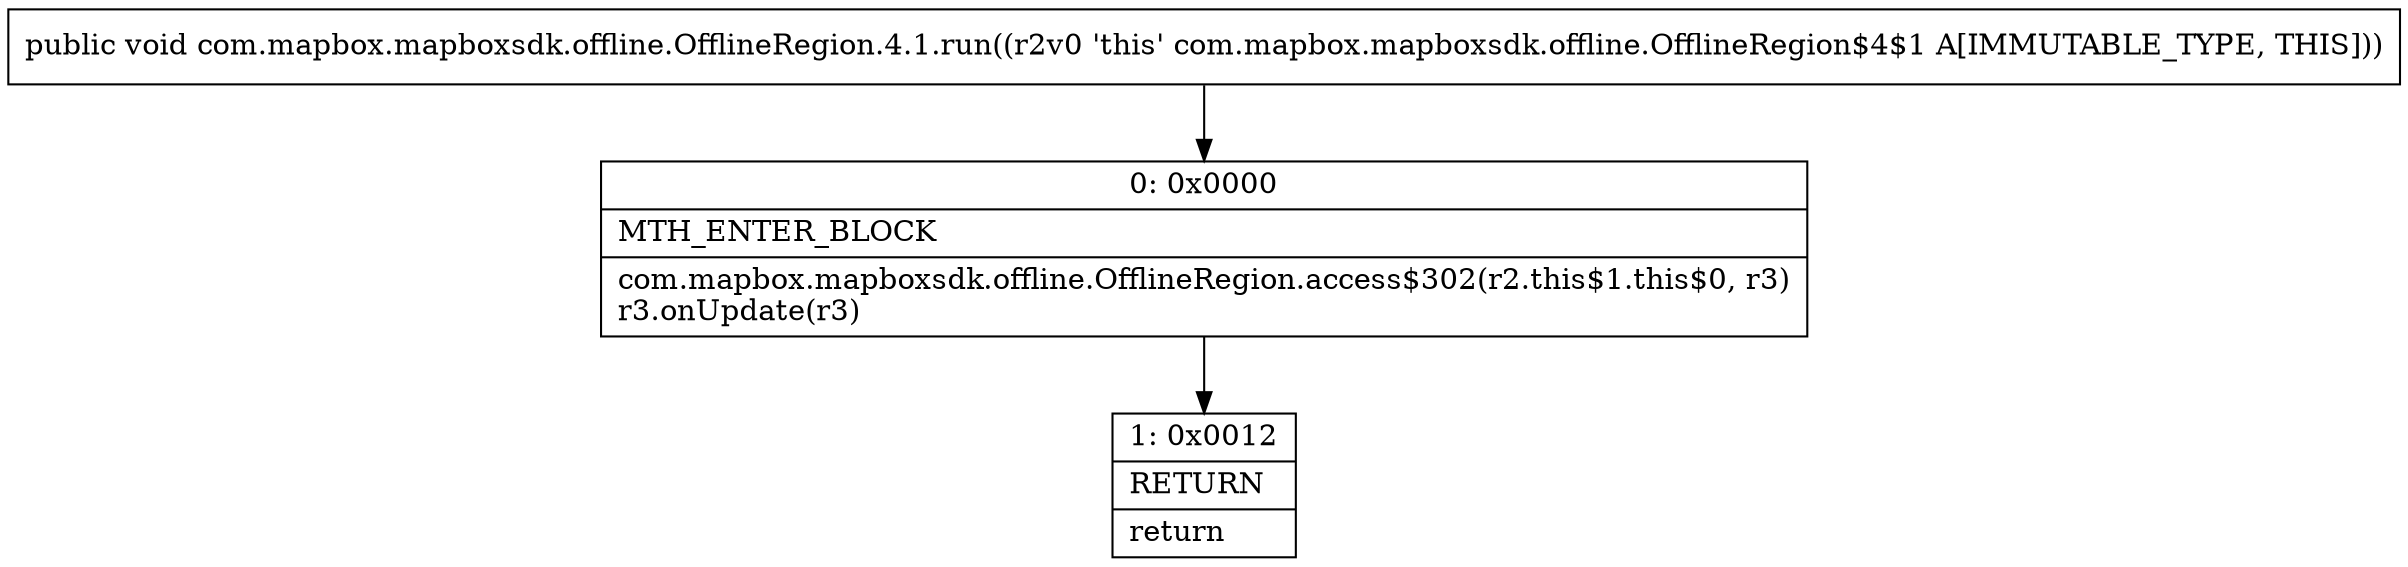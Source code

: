 digraph "CFG forcom.mapbox.mapboxsdk.offline.OfflineRegion.4.1.run()V" {
Node_0 [shape=record,label="{0\:\ 0x0000|MTH_ENTER_BLOCK\l|com.mapbox.mapboxsdk.offline.OfflineRegion.access$302(r2.this$1.this$0, r3)\lr3.onUpdate(r3)\l}"];
Node_1 [shape=record,label="{1\:\ 0x0012|RETURN\l|return\l}"];
MethodNode[shape=record,label="{public void com.mapbox.mapboxsdk.offline.OfflineRegion.4.1.run((r2v0 'this' com.mapbox.mapboxsdk.offline.OfflineRegion$4$1 A[IMMUTABLE_TYPE, THIS])) }"];
MethodNode -> Node_0;
Node_0 -> Node_1;
}

